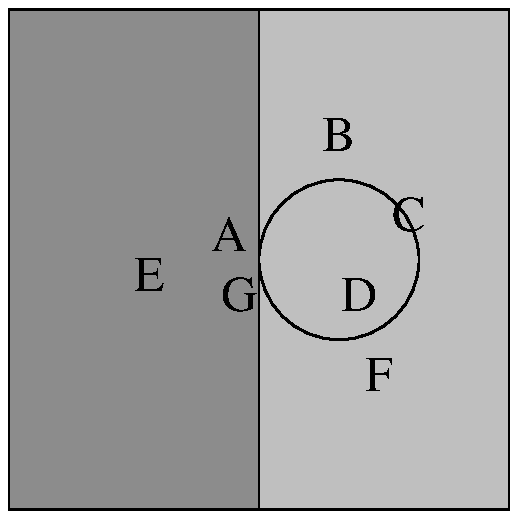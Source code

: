 .po 0.15i
.PS
.ps +8
{A: box width 1.25 height 2.5 fill .45}
{
  move right 1.1 
  move up .1
"A"
  move left .4
  move down .2
"E"
  move right .45 
  move down .1
"G"
}
move right 1.25
{B: box width 1.25 height 2.5 fill .25}
{
  move right .4
  move up .6
"B"
  move right .35
  move down .4
"C"
  move left .25
  move down .4
"D"
  move right .1
  move down .4
"F"
}
circle rad .4
.PE

